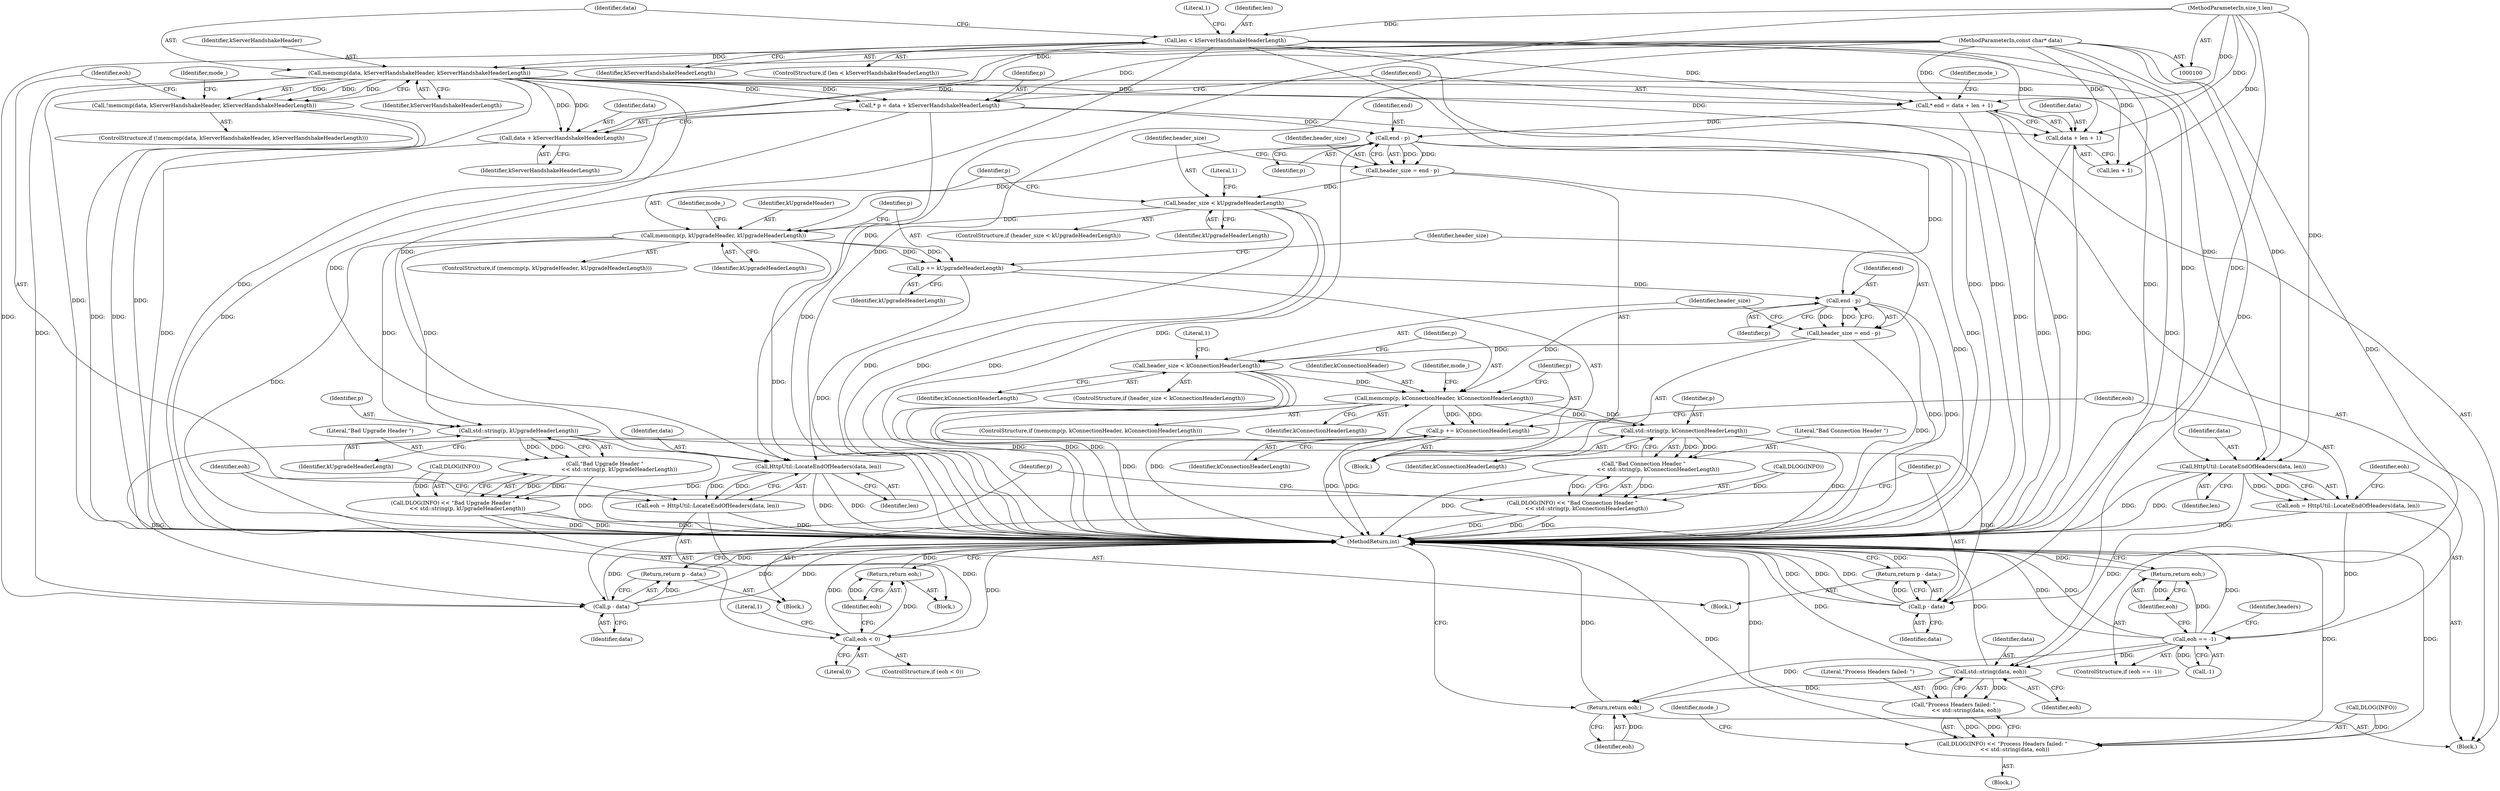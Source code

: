 digraph "1_Chrome_511d0a0a31a54e0cc0f15cb1b977dc9f9b20f0d3_4@API" {
"1000117" [label="(Call,memcmp(data, kServerHandshakeHeader, kServerHandshakeHeaderLength))"];
"1000101" [label="(MethodParameterIn,const char* data)"];
"1000108" [label="(Call,len < kServerHandshakeHeaderLength)"];
"1000102" [label="(MethodParameterIn,size_t len)"];
"1000116" [label="(Call,!memcmp(data, kServerHandshakeHeader, kServerHandshakeHeaderLength))"];
"1000130" [label="(Call,HttpUtil::LocateEndOfHeaders(data, len))"];
"1000128" [label="(Call,eoh = HttpUtil::LocateEndOfHeaders(data, len))"];
"1000134" [label="(Call,eoh < 0)"];
"1000140" [label="(Return,return eoh;)"];
"1000143" [label="(Call,* p = data + kServerHandshakeHeaderLength)"];
"1000164" [label="(Call,end - p)"];
"1000162" [label="(Call,header_size = end - p)"];
"1000168" [label="(Call,header_size < kUpgradeHeaderLength)"];
"1000175" [label="(Call,memcmp(p, kUpgradeHeader, kUpgradeHeaderLength))"];
"1000188" [label="(Call,std::string(p, kUpgradeHeaderLength))"];
"1000186" [label="(Call,\"Bad Upgrade Header \"\n                 << std::string(p, kUpgradeHeaderLength))"];
"1000183" [label="(Call,DLOG(INFO) << \"Bad Upgrade Header \"\n                 << std::string(p, kUpgradeHeaderLength))"];
"1000192" [label="(Call,p - data)"];
"1000191" [label="(Return,return p - data;)"];
"1000195" [label="(Call,p += kUpgradeHeaderLength)"];
"1000200" [label="(Call,end - p)"];
"1000198" [label="(Call,header_size = end - p)"];
"1000204" [label="(Call,header_size < kConnectionHeaderLength)"];
"1000211" [label="(Call,memcmp(p, kConnectionHeader, kConnectionHeaderLength))"];
"1000224" [label="(Call,std::string(p, kConnectionHeaderLength))"];
"1000222" [label="(Call,\"Bad Connection Header \"\n                 << std::string(p, kConnectionHeaderLength))"];
"1000219" [label="(Call,DLOG(INFO) << \"Bad Connection Header \"\n                 << std::string(p, kConnectionHeaderLength))"];
"1000228" [label="(Call,p - data)"];
"1000227" [label="(Return,return p - data;)"];
"1000231" [label="(Call,p += kConnectionHeaderLength)"];
"1000145" [label="(Call,data + kServerHandshakeHeaderLength)"];
"1000149" [label="(Call,* end = data + len + 1)"];
"1000151" [label="(Call,data + len + 1)"];
"1000237" [label="(Call,HttpUtil::LocateEndOfHeaders(data, len))"];
"1000235" [label="(Call,eoh = HttpUtil::LocateEndOfHeaders(data, len))"];
"1000241" [label="(Call,eoh == -1)"];
"1000245" [label="(Return,return eoh;)"];
"1000259" [label="(Call,std::string(data, eoh))"];
"1000257" [label="(Call,\"Process Headers failed: \"\n               << std::string(data, eoh))"];
"1000254" [label="(Call,DLOG(INFO) << \"Process Headers failed: \"\n               << std::string(data, eoh))"];
"1000286" [label="(Return,return eoh;)"];
"1000123" [label="(Identifier,mode_)"];
"1000167" [label="(ControlStructure,if (header_size < kUpgradeHeaderLength))"];
"1000183" [label="(Call,DLOG(INFO) << \"Bad Upgrade Header \"\n                 << std::string(p, kUpgradeHeaderLength))"];
"1000173" [label="(Literal,1)"];
"1000179" [label="(Block,)"];
"1000169" [label="(Identifier,header_size)"];
"1000168" [label="(Call,header_size < kUpgradeHeaderLength)"];
"1000213" [label="(Identifier,kConnectionHeader)"];
"1000223" [label="(Literal,\"Bad Connection Header \")"];
"1000141" [label="(Identifier,eoh)"];
"1000143" [label="(Call,* p = data + kServerHandshakeHeaderLength)"];
"1000191" [label="(Return,return p - data;)"];
"1000150" [label="(Identifier,end)"];
"1000101" [label="(MethodParameterIn,const char* data)"];
"1000140" [label="(Return,return eoh;)"];
"1000130" [label="(Call,HttpUtil::LocateEndOfHeaders(data, len))"];
"1000162" [label="(Call,header_size = end - p)"];
"1000220" [label="(Call,DLOG(INFO))"];
"1000206" [label="(Identifier,kConnectionHeaderLength)"];
"1000187" [label="(Literal,\"Bad Upgrade Header \")"];
"1000110" [label="(Identifier,kServerHandshakeHeaderLength)"];
"1000196" [label="(Identifier,p)"];
"1000230" [label="(Identifier,data)"];
"1000212" [label="(Identifier,p)"];
"1000139" [label="(Literal,1)"];
"1000147" [label="(Identifier,kServerHandshakeHeaderLength)"];
"1000287" [label="(Identifier,eoh)"];
"1000144" [label="(Identifier,p)"];
"1000211" [label="(Call,memcmp(p, kConnectionHeader, kConnectionHeaderLength))"];
"1000178" [label="(Identifier,kUpgradeHeaderLength)"];
"1000263" [label="(Identifier,mode_)"];
"1000129" [label="(Identifier,eoh)"];
"1000193" [label="(Identifier,p)"];
"1000199" [label="(Identifier,header_size)"];
"1000288" [label="(MethodReturn,int)"];
"1000131" [label="(Identifier,data)"];
"1000226" [label="(Identifier,kConnectionHeaderLength)"];
"1000242" [label="(Identifier,eoh)"];
"1000117" [label="(Call,memcmp(data, kServerHandshakeHeader, kServerHandshakeHeaderLength))"];
"1000120" [label="(Identifier,kServerHandshakeHeaderLength)"];
"1000175" [label="(Call,memcmp(p, kUpgradeHeader, kUpgradeHeaderLength))"];
"1000210" [label="(ControlStructure,if (memcmp(p, kConnectionHeader, kConnectionHeaderLength)))"];
"1000194" [label="(Identifier,data)"];
"1000163" [label="(Identifier,header_size)"];
"1000190" [label="(Identifier,kUpgradeHeaderLength)"];
"1000231" [label="(Call,p += kConnectionHeaderLength)"];
"1000181" [label="(Identifier,mode_)"];
"1000134" [label="(Call,eoh < 0)"];
"1000217" [label="(Identifier,mode_)"];
"1000128" [label="(Call,eoh = HttpUtil::LocateEndOfHeaders(data, len))"];
"1000259" [label="(Call,std::string(data, eoh))"];
"1000126" [label="(Block,)"];
"1000192" [label="(Call,p - data)"];
"1000202" [label="(Identifier,p)"];
"1000229" [label="(Identifier,p)"];
"1000225" [label="(Identifier,p)"];
"1000186" [label="(Call,\"Bad Upgrade Header \"\n                 << std::string(p, kUpgradeHeaderLength))"];
"1000119" [label="(Identifier,kServerHandshakeHeader)"];
"1000215" [label="(Block,)"];
"1000241" [label="(Call,eoh == -1)"];
"1000236" [label="(Identifier,eoh)"];
"1000108" [label="(Call,len < kServerHandshakeHeaderLength)"];
"1000107" [label="(ControlStructure,if (len < kServerHandshakeHeaderLength))"];
"1000232" [label="(Identifier,p)"];
"1000261" [label="(Identifier,eoh)"];
"1000145" [label="(Call,data + kServerHandshakeHeaderLength)"];
"1000243" [label="(Call,-1)"];
"1000233" [label="(Identifier,kConnectionHeaderLength)"];
"1000103" [label="(Block,)"];
"1000151" [label="(Call,data + len + 1)"];
"1000237" [label="(Call,HttpUtil::LocateEndOfHeaders(data, len))"];
"1000102" [label="(MethodParameterIn,size_t len)"];
"1000118" [label="(Identifier,data)"];
"1000189" [label="(Identifier,p)"];
"1000201" [label="(Identifier,end)"];
"1000136" [label="(Literal,0)"];
"1000257" [label="(Call,\"Process Headers failed: \"\n               << std::string(data, eoh))"];
"1000132" [label="(Identifier,len)"];
"1000166" [label="(Identifier,p)"];
"1000135" [label="(Identifier,eoh)"];
"1000240" [label="(ControlStructure,if (eoh == -1))"];
"1000114" [label="(Literal,1)"];
"1000209" [label="(Literal,1)"];
"1000109" [label="(Identifier,len)"];
"1000177" [label="(Identifier,kUpgradeHeader)"];
"1000246" [label="(Identifier,eoh)"];
"1000133" [label="(ControlStructure,if (eoh < 0))"];
"1000253" [label="(Block,)"];
"1000238" [label="(Identifier,data)"];
"1000170" [label="(Identifier,kUpgradeHeaderLength)"];
"1000164" [label="(Call,end - p)"];
"1000146" [label="(Identifier,data)"];
"1000205" [label="(Identifier,header_size)"];
"1000116" [label="(Call,!memcmp(data, kServerHandshakeHeader, kServerHandshakeHeaderLength))"];
"1000254" [label="(Call,DLOG(INFO) << \"Process Headers failed: \"\n               << std::string(data, eoh))"];
"1000204" [label="(Call,header_size < kConnectionHeaderLength)"];
"1000235" [label="(Call,eoh = HttpUtil::LocateEndOfHeaders(data, len))"];
"1000203" [label="(ControlStructure,if (header_size < kConnectionHeaderLength))"];
"1000219" [label="(Call,DLOG(INFO) << \"Bad Connection Header \"\n                 << std::string(p, kConnectionHeaderLength))"];
"1000153" [label="(Call,len + 1)"];
"1000214" [label="(Identifier,kConnectionHeaderLength)"];
"1000198" [label="(Call,header_size = end - p)"];
"1000174" [label="(ControlStructure,if (memcmp(p, kUpgradeHeader, kUpgradeHeaderLength)))"];
"1000152" [label="(Identifier,data)"];
"1000115" [label="(ControlStructure,if (!memcmp(data, kServerHandshakeHeader, kServerHandshakeHeaderLength)))"];
"1000224" [label="(Call,std::string(p, kConnectionHeaderLength))"];
"1000255" [label="(Call,DLOG(INFO))"];
"1000160" [label="(Block,)"];
"1000195" [label="(Call,p += kUpgradeHeaderLength)"];
"1000176" [label="(Identifier,p)"];
"1000239" [label="(Identifier,len)"];
"1000165" [label="(Identifier,end)"];
"1000188" [label="(Call,std::string(p, kUpgradeHeaderLength))"];
"1000222" [label="(Call,\"Bad Connection Header \"\n                 << std::string(p, kConnectionHeaderLength))"];
"1000158" [label="(Identifier,mode_)"];
"1000200" [label="(Call,end - p)"];
"1000228" [label="(Call,p - data)"];
"1000258" [label="(Literal,\"Process Headers failed: \")"];
"1000149" [label="(Call,* end = data + len + 1)"];
"1000286" [label="(Return,return eoh;)"];
"1000252" [label="(Identifier,headers)"];
"1000245" [label="(Return,return eoh;)"];
"1000260" [label="(Identifier,data)"];
"1000197" [label="(Identifier,kUpgradeHeaderLength)"];
"1000227" [label="(Return,return p - data;)"];
"1000184" [label="(Call,DLOG(INFO))"];
"1000117" -> "1000116"  [label="AST: "];
"1000117" -> "1000120"  [label="CFG: "];
"1000118" -> "1000117"  [label="AST: "];
"1000119" -> "1000117"  [label="AST: "];
"1000120" -> "1000117"  [label="AST: "];
"1000116" -> "1000117"  [label="CFG: "];
"1000117" -> "1000288"  [label="DDG: "];
"1000117" -> "1000288"  [label="DDG: "];
"1000117" -> "1000116"  [label="DDG: "];
"1000117" -> "1000116"  [label="DDG: "];
"1000117" -> "1000116"  [label="DDG: "];
"1000101" -> "1000117"  [label="DDG: "];
"1000108" -> "1000117"  [label="DDG: "];
"1000117" -> "1000130"  [label="DDG: "];
"1000117" -> "1000143"  [label="DDG: "];
"1000117" -> "1000143"  [label="DDG: "];
"1000117" -> "1000145"  [label="DDG: "];
"1000117" -> "1000145"  [label="DDG: "];
"1000117" -> "1000149"  [label="DDG: "];
"1000117" -> "1000151"  [label="DDG: "];
"1000117" -> "1000192"  [label="DDG: "];
"1000117" -> "1000228"  [label="DDG: "];
"1000117" -> "1000237"  [label="DDG: "];
"1000101" -> "1000100"  [label="AST: "];
"1000101" -> "1000288"  [label="DDG: "];
"1000101" -> "1000130"  [label="DDG: "];
"1000101" -> "1000143"  [label="DDG: "];
"1000101" -> "1000145"  [label="DDG: "];
"1000101" -> "1000149"  [label="DDG: "];
"1000101" -> "1000151"  [label="DDG: "];
"1000101" -> "1000192"  [label="DDG: "];
"1000101" -> "1000228"  [label="DDG: "];
"1000101" -> "1000237"  [label="DDG: "];
"1000101" -> "1000259"  [label="DDG: "];
"1000108" -> "1000107"  [label="AST: "];
"1000108" -> "1000110"  [label="CFG: "];
"1000109" -> "1000108"  [label="AST: "];
"1000110" -> "1000108"  [label="AST: "];
"1000114" -> "1000108"  [label="CFG: "];
"1000118" -> "1000108"  [label="CFG: "];
"1000108" -> "1000288"  [label="DDG: "];
"1000108" -> "1000288"  [label="DDG: "];
"1000108" -> "1000288"  [label="DDG: "];
"1000102" -> "1000108"  [label="DDG: "];
"1000108" -> "1000130"  [label="DDG: "];
"1000108" -> "1000149"  [label="DDG: "];
"1000108" -> "1000151"  [label="DDG: "];
"1000108" -> "1000153"  [label="DDG: "];
"1000108" -> "1000237"  [label="DDG: "];
"1000102" -> "1000100"  [label="AST: "];
"1000102" -> "1000288"  [label="DDG: "];
"1000102" -> "1000130"  [label="DDG: "];
"1000102" -> "1000149"  [label="DDG: "];
"1000102" -> "1000151"  [label="DDG: "];
"1000102" -> "1000153"  [label="DDG: "];
"1000102" -> "1000237"  [label="DDG: "];
"1000116" -> "1000115"  [label="AST: "];
"1000123" -> "1000116"  [label="CFG: "];
"1000129" -> "1000116"  [label="CFG: "];
"1000116" -> "1000288"  [label="DDG: "];
"1000116" -> "1000288"  [label="DDG: "];
"1000130" -> "1000128"  [label="AST: "];
"1000130" -> "1000132"  [label="CFG: "];
"1000131" -> "1000130"  [label="AST: "];
"1000132" -> "1000130"  [label="AST: "];
"1000128" -> "1000130"  [label="CFG: "];
"1000130" -> "1000288"  [label="DDG: "];
"1000130" -> "1000288"  [label="DDG: "];
"1000130" -> "1000128"  [label="DDG: "];
"1000130" -> "1000128"  [label="DDG: "];
"1000128" -> "1000126"  [label="AST: "];
"1000129" -> "1000128"  [label="AST: "];
"1000135" -> "1000128"  [label="CFG: "];
"1000128" -> "1000288"  [label="DDG: "];
"1000128" -> "1000134"  [label="DDG: "];
"1000134" -> "1000133"  [label="AST: "];
"1000134" -> "1000136"  [label="CFG: "];
"1000135" -> "1000134"  [label="AST: "];
"1000136" -> "1000134"  [label="AST: "];
"1000139" -> "1000134"  [label="CFG: "];
"1000141" -> "1000134"  [label="CFG: "];
"1000134" -> "1000288"  [label="DDG: "];
"1000134" -> "1000288"  [label="DDG: "];
"1000134" -> "1000140"  [label="DDG: "];
"1000140" -> "1000126"  [label="AST: "];
"1000140" -> "1000141"  [label="CFG: "];
"1000141" -> "1000140"  [label="AST: "];
"1000288" -> "1000140"  [label="CFG: "];
"1000140" -> "1000288"  [label="DDG: "];
"1000141" -> "1000140"  [label="DDG: "];
"1000143" -> "1000103"  [label="AST: "];
"1000143" -> "1000145"  [label="CFG: "];
"1000144" -> "1000143"  [label="AST: "];
"1000145" -> "1000143"  [label="AST: "];
"1000150" -> "1000143"  [label="CFG: "];
"1000143" -> "1000288"  [label="DDG: "];
"1000143" -> "1000288"  [label="DDG: "];
"1000143" -> "1000164"  [label="DDG: "];
"1000164" -> "1000162"  [label="AST: "];
"1000164" -> "1000166"  [label="CFG: "];
"1000165" -> "1000164"  [label="AST: "];
"1000166" -> "1000164"  [label="AST: "];
"1000162" -> "1000164"  [label="CFG: "];
"1000164" -> "1000288"  [label="DDG: "];
"1000164" -> "1000288"  [label="DDG: "];
"1000164" -> "1000162"  [label="DDG: "];
"1000164" -> "1000162"  [label="DDG: "];
"1000149" -> "1000164"  [label="DDG: "];
"1000164" -> "1000175"  [label="DDG: "];
"1000164" -> "1000200"  [label="DDG: "];
"1000162" -> "1000160"  [label="AST: "];
"1000163" -> "1000162"  [label="AST: "];
"1000169" -> "1000162"  [label="CFG: "];
"1000162" -> "1000288"  [label="DDG: "];
"1000162" -> "1000168"  [label="DDG: "];
"1000168" -> "1000167"  [label="AST: "];
"1000168" -> "1000170"  [label="CFG: "];
"1000169" -> "1000168"  [label="AST: "];
"1000170" -> "1000168"  [label="AST: "];
"1000173" -> "1000168"  [label="CFG: "];
"1000176" -> "1000168"  [label="CFG: "];
"1000168" -> "1000288"  [label="DDG: "];
"1000168" -> "1000288"  [label="DDG: "];
"1000168" -> "1000288"  [label="DDG: "];
"1000168" -> "1000175"  [label="DDG: "];
"1000175" -> "1000174"  [label="AST: "];
"1000175" -> "1000178"  [label="CFG: "];
"1000176" -> "1000175"  [label="AST: "];
"1000177" -> "1000175"  [label="AST: "];
"1000178" -> "1000175"  [label="AST: "];
"1000181" -> "1000175"  [label="CFG: "];
"1000196" -> "1000175"  [label="CFG: "];
"1000175" -> "1000288"  [label="DDG: "];
"1000175" -> "1000288"  [label="DDG: "];
"1000175" -> "1000188"  [label="DDG: "];
"1000175" -> "1000188"  [label="DDG: "];
"1000175" -> "1000195"  [label="DDG: "];
"1000175" -> "1000195"  [label="DDG: "];
"1000188" -> "1000186"  [label="AST: "];
"1000188" -> "1000190"  [label="CFG: "];
"1000189" -> "1000188"  [label="AST: "];
"1000190" -> "1000188"  [label="AST: "];
"1000186" -> "1000188"  [label="CFG: "];
"1000188" -> "1000288"  [label="DDG: "];
"1000188" -> "1000186"  [label="DDG: "];
"1000188" -> "1000186"  [label="DDG: "];
"1000188" -> "1000192"  [label="DDG: "];
"1000186" -> "1000183"  [label="AST: "];
"1000187" -> "1000186"  [label="AST: "];
"1000183" -> "1000186"  [label="CFG: "];
"1000186" -> "1000288"  [label="DDG: "];
"1000186" -> "1000183"  [label="DDG: "];
"1000186" -> "1000183"  [label="DDG: "];
"1000183" -> "1000179"  [label="AST: "];
"1000184" -> "1000183"  [label="AST: "];
"1000193" -> "1000183"  [label="CFG: "];
"1000183" -> "1000288"  [label="DDG: "];
"1000183" -> "1000288"  [label="DDG: "];
"1000183" -> "1000288"  [label="DDG: "];
"1000184" -> "1000183"  [label="DDG: "];
"1000192" -> "1000191"  [label="AST: "];
"1000192" -> "1000194"  [label="CFG: "];
"1000193" -> "1000192"  [label="AST: "];
"1000194" -> "1000192"  [label="AST: "];
"1000191" -> "1000192"  [label="CFG: "];
"1000192" -> "1000288"  [label="DDG: "];
"1000192" -> "1000288"  [label="DDG: "];
"1000192" -> "1000288"  [label="DDG: "];
"1000192" -> "1000191"  [label="DDG: "];
"1000191" -> "1000179"  [label="AST: "];
"1000288" -> "1000191"  [label="CFG: "];
"1000191" -> "1000288"  [label="DDG: "];
"1000195" -> "1000160"  [label="AST: "];
"1000195" -> "1000197"  [label="CFG: "];
"1000196" -> "1000195"  [label="AST: "];
"1000197" -> "1000195"  [label="AST: "];
"1000199" -> "1000195"  [label="CFG: "];
"1000195" -> "1000288"  [label="DDG: "];
"1000195" -> "1000200"  [label="DDG: "];
"1000200" -> "1000198"  [label="AST: "];
"1000200" -> "1000202"  [label="CFG: "];
"1000201" -> "1000200"  [label="AST: "];
"1000202" -> "1000200"  [label="AST: "];
"1000198" -> "1000200"  [label="CFG: "];
"1000200" -> "1000288"  [label="DDG: "];
"1000200" -> "1000288"  [label="DDG: "];
"1000200" -> "1000198"  [label="DDG: "];
"1000200" -> "1000198"  [label="DDG: "];
"1000200" -> "1000211"  [label="DDG: "];
"1000198" -> "1000160"  [label="AST: "];
"1000199" -> "1000198"  [label="AST: "];
"1000205" -> "1000198"  [label="CFG: "];
"1000198" -> "1000288"  [label="DDG: "];
"1000198" -> "1000204"  [label="DDG: "];
"1000204" -> "1000203"  [label="AST: "];
"1000204" -> "1000206"  [label="CFG: "];
"1000205" -> "1000204"  [label="AST: "];
"1000206" -> "1000204"  [label="AST: "];
"1000209" -> "1000204"  [label="CFG: "];
"1000212" -> "1000204"  [label="CFG: "];
"1000204" -> "1000288"  [label="DDG: "];
"1000204" -> "1000288"  [label="DDG: "];
"1000204" -> "1000288"  [label="DDG: "];
"1000204" -> "1000211"  [label="DDG: "];
"1000211" -> "1000210"  [label="AST: "];
"1000211" -> "1000214"  [label="CFG: "];
"1000212" -> "1000211"  [label="AST: "];
"1000213" -> "1000211"  [label="AST: "];
"1000214" -> "1000211"  [label="AST: "];
"1000217" -> "1000211"  [label="CFG: "];
"1000232" -> "1000211"  [label="CFG: "];
"1000211" -> "1000288"  [label="DDG: "];
"1000211" -> "1000288"  [label="DDG: "];
"1000211" -> "1000224"  [label="DDG: "];
"1000211" -> "1000224"  [label="DDG: "];
"1000211" -> "1000231"  [label="DDG: "];
"1000211" -> "1000231"  [label="DDG: "];
"1000224" -> "1000222"  [label="AST: "];
"1000224" -> "1000226"  [label="CFG: "];
"1000225" -> "1000224"  [label="AST: "];
"1000226" -> "1000224"  [label="AST: "];
"1000222" -> "1000224"  [label="CFG: "];
"1000224" -> "1000288"  [label="DDG: "];
"1000224" -> "1000222"  [label="DDG: "];
"1000224" -> "1000222"  [label="DDG: "];
"1000224" -> "1000228"  [label="DDG: "];
"1000222" -> "1000219"  [label="AST: "];
"1000223" -> "1000222"  [label="AST: "];
"1000219" -> "1000222"  [label="CFG: "];
"1000222" -> "1000288"  [label="DDG: "];
"1000222" -> "1000219"  [label="DDG: "];
"1000222" -> "1000219"  [label="DDG: "];
"1000219" -> "1000215"  [label="AST: "];
"1000220" -> "1000219"  [label="AST: "];
"1000229" -> "1000219"  [label="CFG: "];
"1000219" -> "1000288"  [label="DDG: "];
"1000219" -> "1000288"  [label="DDG: "];
"1000219" -> "1000288"  [label="DDG: "];
"1000220" -> "1000219"  [label="DDG: "];
"1000228" -> "1000227"  [label="AST: "];
"1000228" -> "1000230"  [label="CFG: "];
"1000229" -> "1000228"  [label="AST: "];
"1000230" -> "1000228"  [label="AST: "];
"1000227" -> "1000228"  [label="CFG: "];
"1000228" -> "1000288"  [label="DDG: "];
"1000228" -> "1000288"  [label="DDG: "];
"1000228" -> "1000288"  [label="DDG: "];
"1000228" -> "1000227"  [label="DDG: "];
"1000227" -> "1000215"  [label="AST: "];
"1000288" -> "1000227"  [label="CFG: "];
"1000227" -> "1000288"  [label="DDG: "];
"1000231" -> "1000160"  [label="AST: "];
"1000231" -> "1000233"  [label="CFG: "];
"1000232" -> "1000231"  [label="AST: "];
"1000233" -> "1000231"  [label="AST: "];
"1000236" -> "1000231"  [label="CFG: "];
"1000231" -> "1000288"  [label="DDG: "];
"1000231" -> "1000288"  [label="DDG: "];
"1000145" -> "1000147"  [label="CFG: "];
"1000146" -> "1000145"  [label="AST: "];
"1000147" -> "1000145"  [label="AST: "];
"1000145" -> "1000288"  [label="DDG: "];
"1000149" -> "1000103"  [label="AST: "];
"1000149" -> "1000151"  [label="CFG: "];
"1000150" -> "1000149"  [label="AST: "];
"1000151" -> "1000149"  [label="AST: "];
"1000158" -> "1000149"  [label="CFG: "];
"1000149" -> "1000288"  [label="DDG: "];
"1000149" -> "1000288"  [label="DDG: "];
"1000151" -> "1000153"  [label="CFG: "];
"1000152" -> "1000151"  [label="AST: "];
"1000153" -> "1000151"  [label="AST: "];
"1000151" -> "1000288"  [label="DDG: "];
"1000151" -> "1000288"  [label="DDG: "];
"1000237" -> "1000235"  [label="AST: "];
"1000237" -> "1000239"  [label="CFG: "];
"1000238" -> "1000237"  [label="AST: "];
"1000239" -> "1000237"  [label="AST: "];
"1000235" -> "1000237"  [label="CFG: "];
"1000237" -> "1000288"  [label="DDG: "];
"1000237" -> "1000288"  [label="DDG: "];
"1000237" -> "1000235"  [label="DDG: "];
"1000237" -> "1000235"  [label="DDG: "];
"1000237" -> "1000259"  [label="DDG: "];
"1000235" -> "1000103"  [label="AST: "];
"1000236" -> "1000235"  [label="AST: "];
"1000242" -> "1000235"  [label="CFG: "];
"1000235" -> "1000288"  [label="DDG: "];
"1000235" -> "1000241"  [label="DDG: "];
"1000241" -> "1000240"  [label="AST: "];
"1000241" -> "1000243"  [label="CFG: "];
"1000242" -> "1000241"  [label="AST: "];
"1000243" -> "1000241"  [label="AST: "];
"1000246" -> "1000241"  [label="CFG: "];
"1000252" -> "1000241"  [label="CFG: "];
"1000241" -> "1000288"  [label="DDG: "];
"1000241" -> "1000288"  [label="DDG: "];
"1000241" -> "1000288"  [label="DDG: "];
"1000243" -> "1000241"  [label="DDG: "];
"1000241" -> "1000245"  [label="DDG: "];
"1000241" -> "1000259"  [label="DDG: "];
"1000241" -> "1000286"  [label="DDG: "];
"1000245" -> "1000240"  [label="AST: "];
"1000245" -> "1000246"  [label="CFG: "];
"1000246" -> "1000245"  [label="AST: "];
"1000288" -> "1000245"  [label="CFG: "];
"1000245" -> "1000288"  [label="DDG: "];
"1000246" -> "1000245"  [label="DDG: "];
"1000259" -> "1000257"  [label="AST: "];
"1000259" -> "1000261"  [label="CFG: "];
"1000260" -> "1000259"  [label="AST: "];
"1000261" -> "1000259"  [label="AST: "];
"1000257" -> "1000259"  [label="CFG: "];
"1000259" -> "1000288"  [label="DDG: "];
"1000259" -> "1000288"  [label="DDG: "];
"1000259" -> "1000257"  [label="DDG: "];
"1000259" -> "1000257"  [label="DDG: "];
"1000259" -> "1000286"  [label="DDG: "];
"1000257" -> "1000254"  [label="AST: "];
"1000258" -> "1000257"  [label="AST: "];
"1000254" -> "1000257"  [label="CFG: "];
"1000257" -> "1000288"  [label="DDG: "];
"1000257" -> "1000254"  [label="DDG: "];
"1000257" -> "1000254"  [label="DDG: "];
"1000254" -> "1000253"  [label="AST: "];
"1000255" -> "1000254"  [label="AST: "];
"1000263" -> "1000254"  [label="CFG: "];
"1000254" -> "1000288"  [label="DDG: "];
"1000254" -> "1000288"  [label="DDG: "];
"1000254" -> "1000288"  [label="DDG: "];
"1000255" -> "1000254"  [label="DDG: "];
"1000286" -> "1000103"  [label="AST: "];
"1000286" -> "1000287"  [label="CFG: "];
"1000287" -> "1000286"  [label="AST: "];
"1000288" -> "1000286"  [label="CFG: "];
"1000286" -> "1000288"  [label="DDG: "];
"1000287" -> "1000286"  [label="DDG: "];
}
